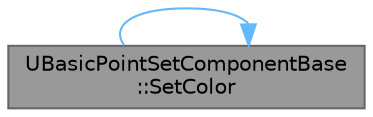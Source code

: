 digraph "UBasicPointSetComponentBase::SetColor"
{
 // INTERACTIVE_SVG=YES
 // LATEX_PDF_SIZE
  bgcolor="transparent";
  edge [fontname=Helvetica,fontsize=10,labelfontname=Helvetica,labelfontsize=10];
  node [fontname=Helvetica,fontsize=10,shape=box,height=0.2,width=0.4];
  rankdir="LR";
  Node1 [id="Node000001",label="UBasicPointSetComponentBase\l::SetColor",height=0.2,width=0.4,color="gray40", fillcolor="grey60", style="filled", fontcolor="black",tooltip="Set per point material Color parameter that is uniform for all points."];
  Node1 -> Node1 [id="edge1_Node000001_Node000001",color="steelblue1",style="solid",tooltip=" "];
}
